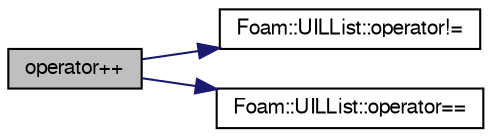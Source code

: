 digraph "operator++"
{
  bgcolor="transparent";
  edge [fontname="FreeSans",fontsize="10",labelfontname="FreeSans",labelfontsize="10"];
  node [fontname="FreeSans",fontsize="10",shape=record];
  rankdir="LR";
  Node19 [label="operator++",height=0.2,width=0.4,color="black", fillcolor="grey75", style="filled", fontcolor="black"];
  Node19 -> Node20 [color="midnightblue",fontsize="10",style="solid",fontname="FreeSans"];
  Node20 [label="Foam::UILList::operator!=",height=0.2,width=0.4,color="black",URL="$a25790.html#ae76e247186699c10a4ebd889592913b4",tooltip="The opposite of the equality operation. Takes linear time. "];
  Node19 -> Node21 [color="midnightblue",fontsize="10",style="solid",fontname="FreeSans"];
  Node21 [label="Foam::UILList::operator==",height=0.2,width=0.4,color="black",URL="$a25790.html#a1b9758554bfddfbf6b9dbe9a5cbb3c44",tooltip="Equality operation on ULists of the same type. "];
}
